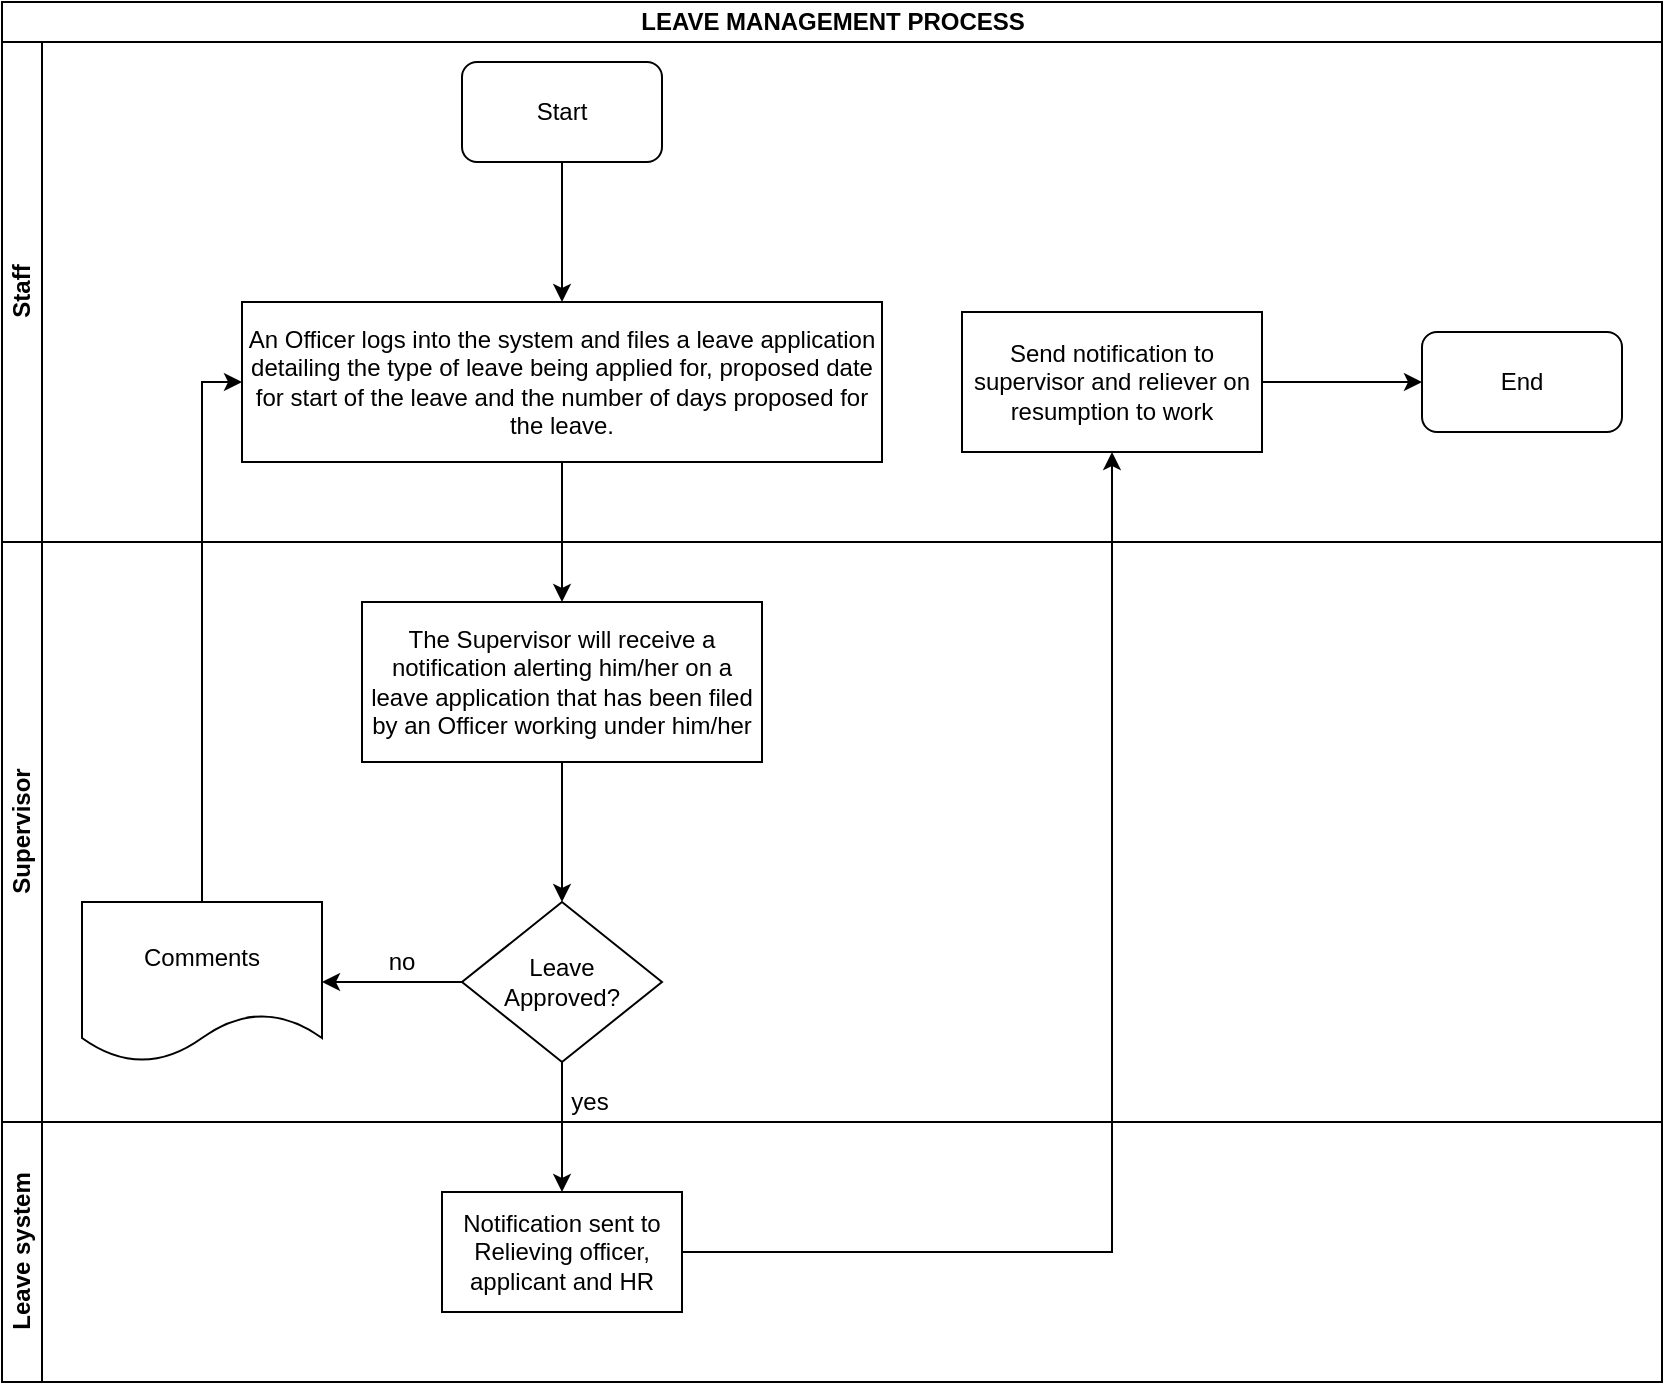 <mxfile version="14.2.2" type="github">
  <diagram id="0QVj0R0pMa02MhXi8bS-" name="Page-1">
    <mxGraphModel dx="1038" dy="547" grid="1" gridSize="10" guides="1" tooltips="1" connect="1" arrows="1" fold="1" page="1" pageScale="1" pageWidth="1169" pageHeight="827" math="0" shadow="0">
      <root>
        <mxCell id="0" />
        <mxCell id="1" parent="0" />
        <mxCell id="tACZMejuWW3Y2qO-xWVl-1" value="LEAVE MANAGEMENT PROCESS" style="swimlane;html=1;childLayout=stackLayout;resizeParent=1;resizeParentMax=0;horizontal=1;startSize=20;horizontalStack=0;" vertex="1" parent="1">
          <mxGeometry x="10" y="10" width="830" height="690" as="geometry" />
        </mxCell>
        <mxCell id="tACZMejuWW3Y2qO-xWVl-2" value="Staff" style="swimlane;html=1;startSize=20;horizontal=0;" vertex="1" parent="tACZMejuWW3Y2qO-xWVl-1">
          <mxGeometry y="20" width="830" height="250" as="geometry" />
        </mxCell>
        <mxCell id="tACZMejuWW3Y2qO-xWVl-6" value="Start" style="rounded=1;whiteSpace=wrap;html=1;" vertex="1" parent="tACZMejuWW3Y2qO-xWVl-2">
          <mxGeometry x="230" y="10" width="100" height="50" as="geometry" />
        </mxCell>
        <mxCell id="tACZMejuWW3Y2qO-xWVl-9" value="An Officer logs into the system and files a leave application detailing the type of leave being applied for, proposed date for start of the leave and the number of days proposed for the leave." style="rounded=0;whiteSpace=wrap;html=1;" vertex="1" parent="tACZMejuWW3Y2qO-xWVl-2">
          <mxGeometry x="120" y="130" width="320" height="80" as="geometry" />
        </mxCell>
        <mxCell id="tACZMejuWW3Y2qO-xWVl-8" value="" style="edgeStyle=orthogonalEdgeStyle;rounded=0;orthogonalLoop=1;jettySize=auto;html=1;" edge="1" parent="tACZMejuWW3Y2qO-xWVl-2" source="tACZMejuWW3Y2qO-xWVl-6" target="tACZMejuWW3Y2qO-xWVl-9">
          <mxGeometry relative="1" as="geometry">
            <mxPoint x="280" y="135" as="targetPoint" />
          </mxGeometry>
        </mxCell>
        <mxCell id="tACZMejuWW3Y2qO-xWVl-26" value="Send notification to supervisor and reliever on resumption to work" style="whiteSpace=wrap;html=1;rounded=0;" vertex="1" parent="tACZMejuWW3Y2qO-xWVl-2">
          <mxGeometry x="480" y="135" width="150" height="70" as="geometry" />
        </mxCell>
        <mxCell id="tACZMejuWW3Y2qO-xWVl-11" value="" style="edgeStyle=orthogonalEdgeStyle;rounded=0;orthogonalLoop=1;jettySize=auto;html=1;" edge="1" parent="tACZMejuWW3Y2qO-xWVl-1" source="tACZMejuWW3Y2qO-xWVl-9" target="tACZMejuWW3Y2qO-xWVl-10">
          <mxGeometry relative="1" as="geometry" />
        </mxCell>
        <mxCell id="tACZMejuWW3Y2qO-xWVl-19" value="" style="edgeStyle=orthogonalEdgeStyle;rounded=0;orthogonalLoop=1;jettySize=auto;html=1;entryX=0.5;entryY=0;entryDx=0;entryDy=0;" edge="1" parent="tACZMejuWW3Y2qO-xWVl-1" source="tACZMejuWW3Y2qO-xWVl-12" target="tACZMejuWW3Y2qO-xWVl-24">
          <mxGeometry relative="1" as="geometry">
            <mxPoint x="280" y="600" as="targetPoint" />
          </mxGeometry>
        </mxCell>
        <mxCell id="tACZMejuWW3Y2qO-xWVl-27" value="" style="edgeStyle=orthogonalEdgeStyle;rounded=0;orthogonalLoop=1;jettySize=auto;html=1;" edge="1" parent="tACZMejuWW3Y2qO-xWVl-1" source="tACZMejuWW3Y2qO-xWVl-24" target="tACZMejuWW3Y2qO-xWVl-26">
          <mxGeometry relative="1" as="geometry" />
        </mxCell>
        <mxCell id="tACZMejuWW3Y2qO-xWVl-3" value="Supervisor" style="swimlane;html=1;startSize=20;horizontal=0;" vertex="1" parent="tACZMejuWW3Y2qO-xWVl-1">
          <mxGeometry y="270" width="830" height="290" as="geometry" />
        </mxCell>
        <mxCell id="tACZMejuWW3Y2qO-xWVl-10" value="The Supervisor will receive a notification alerting him/her on a leave application that has been filed by an Officer working under him/her" style="whiteSpace=wrap;html=1;rounded=0;" vertex="1" parent="tACZMejuWW3Y2qO-xWVl-3">
          <mxGeometry x="180" y="30" width="200" height="80" as="geometry" />
        </mxCell>
        <mxCell id="tACZMejuWW3Y2qO-xWVl-12" value="&lt;div&gt;Leave&lt;/div&gt;&lt;div&gt;Approved?&lt;br&gt;&lt;/div&gt;" style="rhombus;whiteSpace=wrap;html=1;rounded=0;" vertex="1" parent="tACZMejuWW3Y2qO-xWVl-3">
          <mxGeometry x="230" y="180" width="100" height="80" as="geometry" />
        </mxCell>
        <mxCell id="tACZMejuWW3Y2qO-xWVl-13" value="" style="edgeStyle=orthogonalEdgeStyle;rounded=0;orthogonalLoop=1;jettySize=auto;html=1;" edge="1" parent="tACZMejuWW3Y2qO-xWVl-3" source="tACZMejuWW3Y2qO-xWVl-10" target="tACZMejuWW3Y2qO-xWVl-12">
          <mxGeometry relative="1" as="geometry" />
        </mxCell>
        <mxCell id="tACZMejuWW3Y2qO-xWVl-31" value="yes" style="text;html=1;strokeColor=none;fillColor=none;align=center;verticalAlign=middle;whiteSpace=wrap;rounded=0;" vertex="1" parent="tACZMejuWW3Y2qO-xWVl-3">
          <mxGeometry x="274" y="270" width="40" height="20" as="geometry" />
        </mxCell>
        <mxCell id="tACZMejuWW3Y2qO-xWVl-20" value="Leave system" style="swimlane;html=1;startSize=20;horizontal=0;" vertex="1" parent="tACZMejuWW3Y2qO-xWVl-1">
          <mxGeometry y="560" width="830" height="130" as="geometry" />
        </mxCell>
        <mxCell id="tACZMejuWW3Y2qO-xWVl-24" value="Notification sent to Relieving officer, applicant and HR" style="whiteSpace=wrap;html=1;rounded=0;" vertex="1" parent="tACZMejuWW3Y2qO-xWVl-20">
          <mxGeometry x="220" y="35" width="120" height="60" as="geometry" />
        </mxCell>
        <mxCell id="tACZMejuWW3Y2qO-xWVl-17" value="" style="edgeStyle=orthogonalEdgeStyle;rounded=0;orthogonalLoop=1;jettySize=auto;html=1;entryX=0;entryY=0.5;entryDx=0;entryDy=0;" edge="1" parent="1" source="tACZMejuWW3Y2qO-xWVl-14" target="tACZMejuWW3Y2qO-xWVl-9">
          <mxGeometry relative="1" as="geometry">
            <mxPoint x="110" y="370" as="targetPoint" />
          </mxGeometry>
        </mxCell>
        <mxCell id="tACZMejuWW3Y2qO-xWVl-14" value="Comments" style="shape=document;whiteSpace=wrap;html=1;boundedLbl=1;rounded=0;" vertex="1" parent="1">
          <mxGeometry x="50" y="460" width="120" height="80" as="geometry" />
        </mxCell>
        <mxCell id="tACZMejuWW3Y2qO-xWVl-15" value="" style="edgeStyle=orthogonalEdgeStyle;rounded=0;orthogonalLoop=1;jettySize=auto;html=1;" edge="1" parent="1" source="tACZMejuWW3Y2qO-xWVl-12" target="tACZMejuWW3Y2qO-xWVl-14">
          <mxGeometry relative="1" as="geometry" />
        </mxCell>
        <mxCell id="tACZMejuWW3Y2qO-xWVl-29" value="" style="edgeStyle=orthogonalEdgeStyle;rounded=0;orthogonalLoop=1;jettySize=auto;html=1;entryX=0;entryY=0.5;entryDx=0;entryDy=0;" edge="1" parent="1" source="tACZMejuWW3Y2qO-xWVl-26" target="tACZMejuWW3Y2qO-xWVl-30">
          <mxGeometry relative="1" as="geometry">
            <mxPoint x="735" y="200" as="targetPoint" />
          </mxGeometry>
        </mxCell>
        <mxCell id="tACZMejuWW3Y2qO-xWVl-30" value="End" style="rounded=1;whiteSpace=wrap;html=1;" vertex="1" parent="1">
          <mxGeometry x="720" y="175" width="100" height="50" as="geometry" />
        </mxCell>
        <mxCell id="tACZMejuWW3Y2qO-xWVl-32" value="no" style="text;html=1;strokeColor=none;fillColor=none;align=center;verticalAlign=middle;whiteSpace=wrap;rounded=0;" vertex="1" parent="1">
          <mxGeometry x="190" y="480" width="40" height="20" as="geometry" />
        </mxCell>
      </root>
    </mxGraphModel>
  </diagram>
</mxfile>
